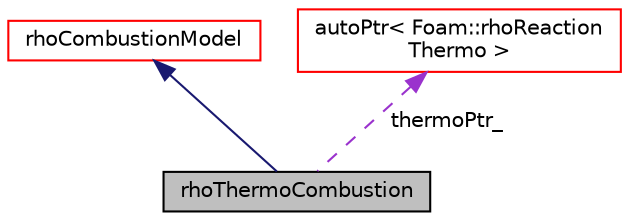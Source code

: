 digraph "rhoThermoCombustion"
{
  bgcolor="transparent";
  edge [fontname="Helvetica",fontsize="10",labelfontname="Helvetica",labelfontsize="10"];
  node [fontname="Helvetica",fontsize="10",shape=record];
  Node11 [label="rhoThermoCombustion",height=0.2,width=0.4,color="black", fillcolor="grey75", style="filled", fontcolor="black"];
  Node12 -> Node11 [dir="back",color="midnightblue",fontsize="10",style="solid",fontname="Helvetica"];
  Node12 [label="rhoCombustionModel",height=0.2,width=0.4,color="red",URL="$a22025.html"];
  Node72 -> Node11 [dir="back",color="darkorchid3",fontsize="10",style="dashed",label=" thermoPtr_" ,fontname="Helvetica"];
  Node72 [label="autoPtr\< Foam::rhoReaction\lThermo \>",height=0.2,width=0.4,color="red",URL="$a27073.html"];
}
